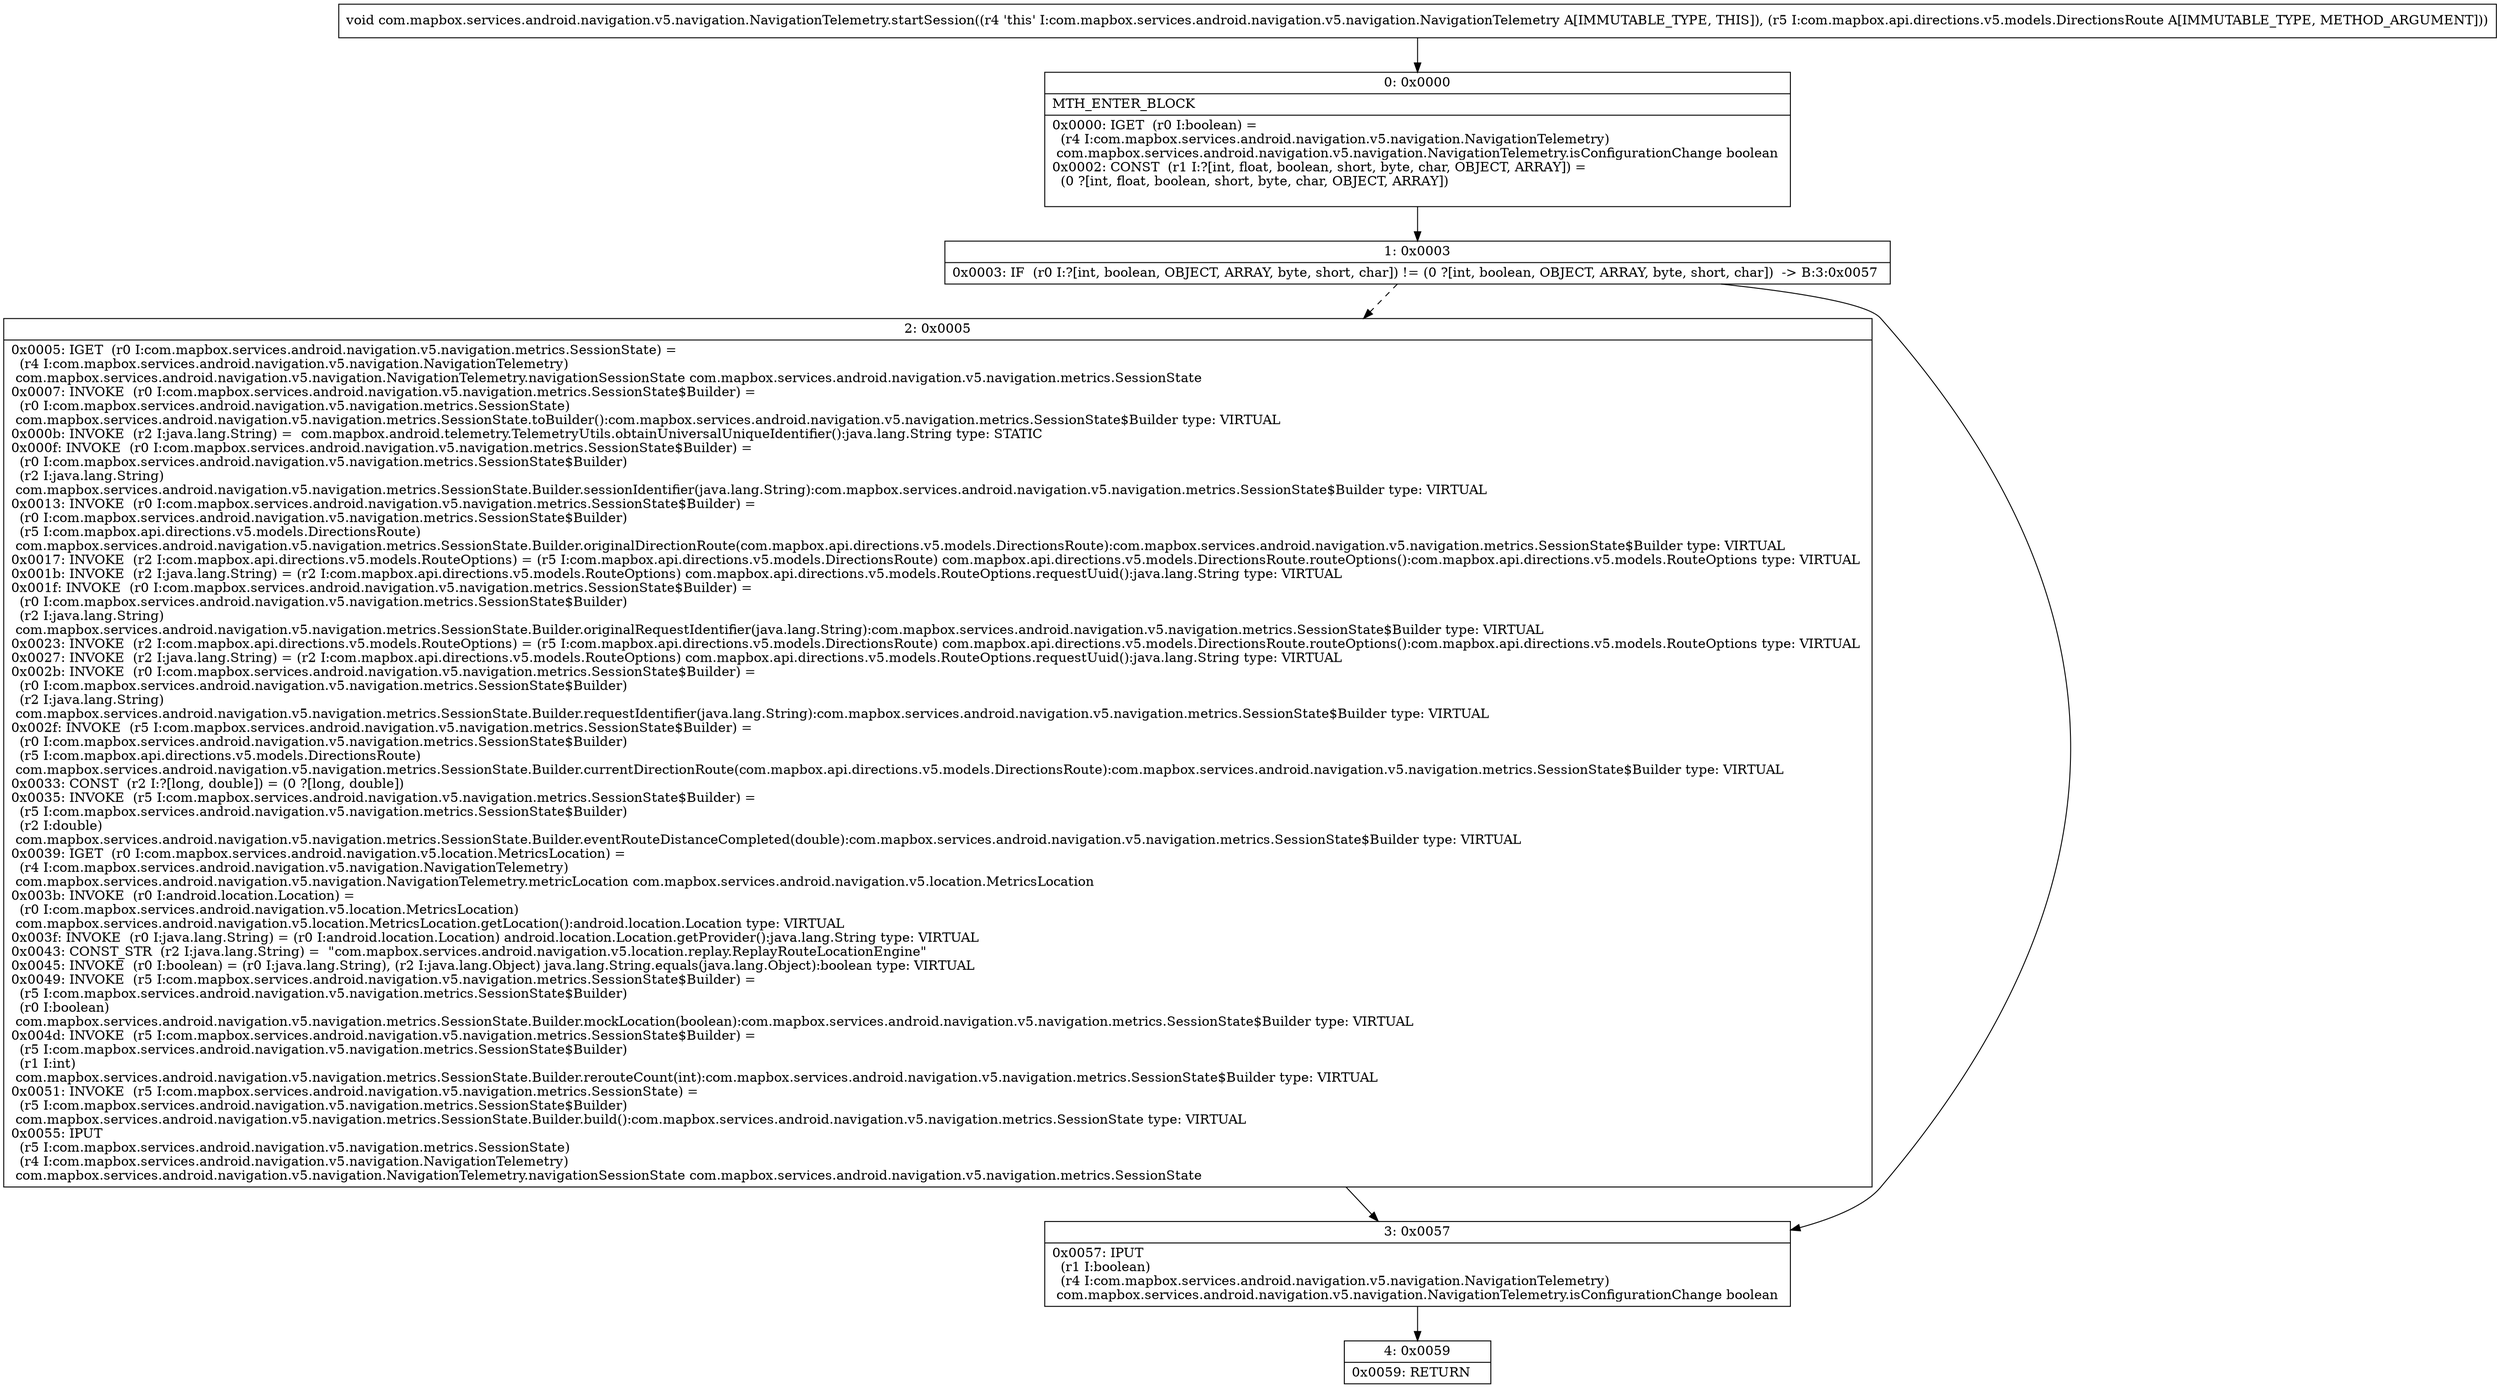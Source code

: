 digraph "CFG forcom.mapbox.services.android.navigation.v5.navigation.NavigationTelemetry.startSession(Lcom\/mapbox\/api\/directions\/v5\/models\/DirectionsRoute;)V" {
Node_0 [shape=record,label="{0\:\ 0x0000|MTH_ENTER_BLOCK\l|0x0000: IGET  (r0 I:boolean) = \l  (r4 I:com.mapbox.services.android.navigation.v5.navigation.NavigationTelemetry)\l com.mapbox.services.android.navigation.v5.navigation.NavigationTelemetry.isConfigurationChange boolean \l0x0002: CONST  (r1 I:?[int, float, boolean, short, byte, char, OBJECT, ARRAY]) = \l  (0 ?[int, float, boolean, short, byte, char, OBJECT, ARRAY])\l \l}"];
Node_1 [shape=record,label="{1\:\ 0x0003|0x0003: IF  (r0 I:?[int, boolean, OBJECT, ARRAY, byte, short, char]) != (0 ?[int, boolean, OBJECT, ARRAY, byte, short, char])  \-\> B:3:0x0057 \l}"];
Node_2 [shape=record,label="{2\:\ 0x0005|0x0005: IGET  (r0 I:com.mapbox.services.android.navigation.v5.navigation.metrics.SessionState) = \l  (r4 I:com.mapbox.services.android.navigation.v5.navigation.NavigationTelemetry)\l com.mapbox.services.android.navigation.v5.navigation.NavigationTelemetry.navigationSessionState com.mapbox.services.android.navigation.v5.navigation.metrics.SessionState \l0x0007: INVOKE  (r0 I:com.mapbox.services.android.navigation.v5.navigation.metrics.SessionState$Builder) = \l  (r0 I:com.mapbox.services.android.navigation.v5.navigation.metrics.SessionState)\l com.mapbox.services.android.navigation.v5.navigation.metrics.SessionState.toBuilder():com.mapbox.services.android.navigation.v5.navigation.metrics.SessionState$Builder type: VIRTUAL \l0x000b: INVOKE  (r2 I:java.lang.String) =  com.mapbox.android.telemetry.TelemetryUtils.obtainUniversalUniqueIdentifier():java.lang.String type: STATIC \l0x000f: INVOKE  (r0 I:com.mapbox.services.android.navigation.v5.navigation.metrics.SessionState$Builder) = \l  (r0 I:com.mapbox.services.android.navigation.v5.navigation.metrics.SessionState$Builder)\l  (r2 I:java.lang.String)\l com.mapbox.services.android.navigation.v5.navigation.metrics.SessionState.Builder.sessionIdentifier(java.lang.String):com.mapbox.services.android.navigation.v5.navigation.metrics.SessionState$Builder type: VIRTUAL \l0x0013: INVOKE  (r0 I:com.mapbox.services.android.navigation.v5.navigation.metrics.SessionState$Builder) = \l  (r0 I:com.mapbox.services.android.navigation.v5.navigation.metrics.SessionState$Builder)\l  (r5 I:com.mapbox.api.directions.v5.models.DirectionsRoute)\l com.mapbox.services.android.navigation.v5.navigation.metrics.SessionState.Builder.originalDirectionRoute(com.mapbox.api.directions.v5.models.DirectionsRoute):com.mapbox.services.android.navigation.v5.navigation.metrics.SessionState$Builder type: VIRTUAL \l0x0017: INVOKE  (r2 I:com.mapbox.api.directions.v5.models.RouteOptions) = (r5 I:com.mapbox.api.directions.v5.models.DirectionsRoute) com.mapbox.api.directions.v5.models.DirectionsRoute.routeOptions():com.mapbox.api.directions.v5.models.RouteOptions type: VIRTUAL \l0x001b: INVOKE  (r2 I:java.lang.String) = (r2 I:com.mapbox.api.directions.v5.models.RouteOptions) com.mapbox.api.directions.v5.models.RouteOptions.requestUuid():java.lang.String type: VIRTUAL \l0x001f: INVOKE  (r0 I:com.mapbox.services.android.navigation.v5.navigation.metrics.SessionState$Builder) = \l  (r0 I:com.mapbox.services.android.navigation.v5.navigation.metrics.SessionState$Builder)\l  (r2 I:java.lang.String)\l com.mapbox.services.android.navigation.v5.navigation.metrics.SessionState.Builder.originalRequestIdentifier(java.lang.String):com.mapbox.services.android.navigation.v5.navigation.metrics.SessionState$Builder type: VIRTUAL \l0x0023: INVOKE  (r2 I:com.mapbox.api.directions.v5.models.RouteOptions) = (r5 I:com.mapbox.api.directions.v5.models.DirectionsRoute) com.mapbox.api.directions.v5.models.DirectionsRoute.routeOptions():com.mapbox.api.directions.v5.models.RouteOptions type: VIRTUAL \l0x0027: INVOKE  (r2 I:java.lang.String) = (r2 I:com.mapbox.api.directions.v5.models.RouteOptions) com.mapbox.api.directions.v5.models.RouteOptions.requestUuid():java.lang.String type: VIRTUAL \l0x002b: INVOKE  (r0 I:com.mapbox.services.android.navigation.v5.navigation.metrics.SessionState$Builder) = \l  (r0 I:com.mapbox.services.android.navigation.v5.navigation.metrics.SessionState$Builder)\l  (r2 I:java.lang.String)\l com.mapbox.services.android.navigation.v5.navigation.metrics.SessionState.Builder.requestIdentifier(java.lang.String):com.mapbox.services.android.navigation.v5.navigation.metrics.SessionState$Builder type: VIRTUAL \l0x002f: INVOKE  (r5 I:com.mapbox.services.android.navigation.v5.navigation.metrics.SessionState$Builder) = \l  (r0 I:com.mapbox.services.android.navigation.v5.navigation.metrics.SessionState$Builder)\l  (r5 I:com.mapbox.api.directions.v5.models.DirectionsRoute)\l com.mapbox.services.android.navigation.v5.navigation.metrics.SessionState.Builder.currentDirectionRoute(com.mapbox.api.directions.v5.models.DirectionsRoute):com.mapbox.services.android.navigation.v5.navigation.metrics.SessionState$Builder type: VIRTUAL \l0x0033: CONST  (r2 I:?[long, double]) = (0 ?[long, double]) \l0x0035: INVOKE  (r5 I:com.mapbox.services.android.navigation.v5.navigation.metrics.SessionState$Builder) = \l  (r5 I:com.mapbox.services.android.navigation.v5.navigation.metrics.SessionState$Builder)\l  (r2 I:double)\l com.mapbox.services.android.navigation.v5.navigation.metrics.SessionState.Builder.eventRouteDistanceCompleted(double):com.mapbox.services.android.navigation.v5.navigation.metrics.SessionState$Builder type: VIRTUAL \l0x0039: IGET  (r0 I:com.mapbox.services.android.navigation.v5.location.MetricsLocation) = \l  (r4 I:com.mapbox.services.android.navigation.v5.navigation.NavigationTelemetry)\l com.mapbox.services.android.navigation.v5.navigation.NavigationTelemetry.metricLocation com.mapbox.services.android.navigation.v5.location.MetricsLocation \l0x003b: INVOKE  (r0 I:android.location.Location) = \l  (r0 I:com.mapbox.services.android.navigation.v5.location.MetricsLocation)\l com.mapbox.services.android.navigation.v5.location.MetricsLocation.getLocation():android.location.Location type: VIRTUAL \l0x003f: INVOKE  (r0 I:java.lang.String) = (r0 I:android.location.Location) android.location.Location.getProvider():java.lang.String type: VIRTUAL \l0x0043: CONST_STR  (r2 I:java.lang.String) =  \"com.mapbox.services.android.navigation.v5.location.replay.ReplayRouteLocationEngine\" \l0x0045: INVOKE  (r0 I:boolean) = (r0 I:java.lang.String), (r2 I:java.lang.Object) java.lang.String.equals(java.lang.Object):boolean type: VIRTUAL \l0x0049: INVOKE  (r5 I:com.mapbox.services.android.navigation.v5.navigation.metrics.SessionState$Builder) = \l  (r5 I:com.mapbox.services.android.navigation.v5.navigation.metrics.SessionState$Builder)\l  (r0 I:boolean)\l com.mapbox.services.android.navigation.v5.navigation.metrics.SessionState.Builder.mockLocation(boolean):com.mapbox.services.android.navigation.v5.navigation.metrics.SessionState$Builder type: VIRTUAL \l0x004d: INVOKE  (r5 I:com.mapbox.services.android.navigation.v5.navigation.metrics.SessionState$Builder) = \l  (r5 I:com.mapbox.services.android.navigation.v5.navigation.metrics.SessionState$Builder)\l  (r1 I:int)\l com.mapbox.services.android.navigation.v5.navigation.metrics.SessionState.Builder.rerouteCount(int):com.mapbox.services.android.navigation.v5.navigation.metrics.SessionState$Builder type: VIRTUAL \l0x0051: INVOKE  (r5 I:com.mapbox.services.android.navigation.v5.navigation.metrics.SessionState) = \l  (r5 I:com.mapbox.services.android.navigation.v5.navigation.metrics.SessionState$Builder)\l com.mapbox.services.android.navigation.v5.navigation.metrics.SessionState.Builder.build():com.mapbox.services.android.navigation.v5.navigation.metrics.SessionState type: VIRTUAL \l0x0055: IPUT  \l  (r5 I:com.mapbox.services.android.navigation.v5.navigation.metrics.SessionState)\l  (r4 I:com.mapbox.services.android.navigation.v5.navigation.NavigationTelemetry)\l com.mapbox.services.android.navigation.v5.navigation.NavigationTelemetry.navigationSessionState com.mapbox.services.android.navigation.v5.navigation.metrics.SessionState \l}"];
Node_3 [shape=record,label="{3\:\ 0x0057|0x0057: IPUT  \l  (r1 I:boolean)\l  (r4 I:com.mapbox.services.android.navigation.v5.navigation.NavigationTelemetry)\l com.mapbox.services.android.navigation.v5.navigation.NavigationTelemetry.isConfigurationChange boolean \l}"];
Node_4 [shape=record,label="{4\:\ 0x0059|0x0059: RETURN   \l}"];
MethodNode[shape=record,label="{void com.mapbox.services.android.navigation.v5.navigation.NavigationTelemetry.startSession((r4 'this' I:com.mapbox.services.android.navigation.v5.navigation.NavigationTelemetry A[IMMUTABLE_TYPE, THIS]), (r5 I:com.mapbox.api.directions.v5.models.DirectionsRoute A[IMMUTABLE_TYPE, METHOD_ARGUMENT])) }"];
MethodNode -> Node_0;
Node_0 -> Node_1;
Node_1 -> Node_2[style=dashed];
Node_1 -> Node_3;
Node_2 -> Node_3;
Node_3 -> Node_4;
}

